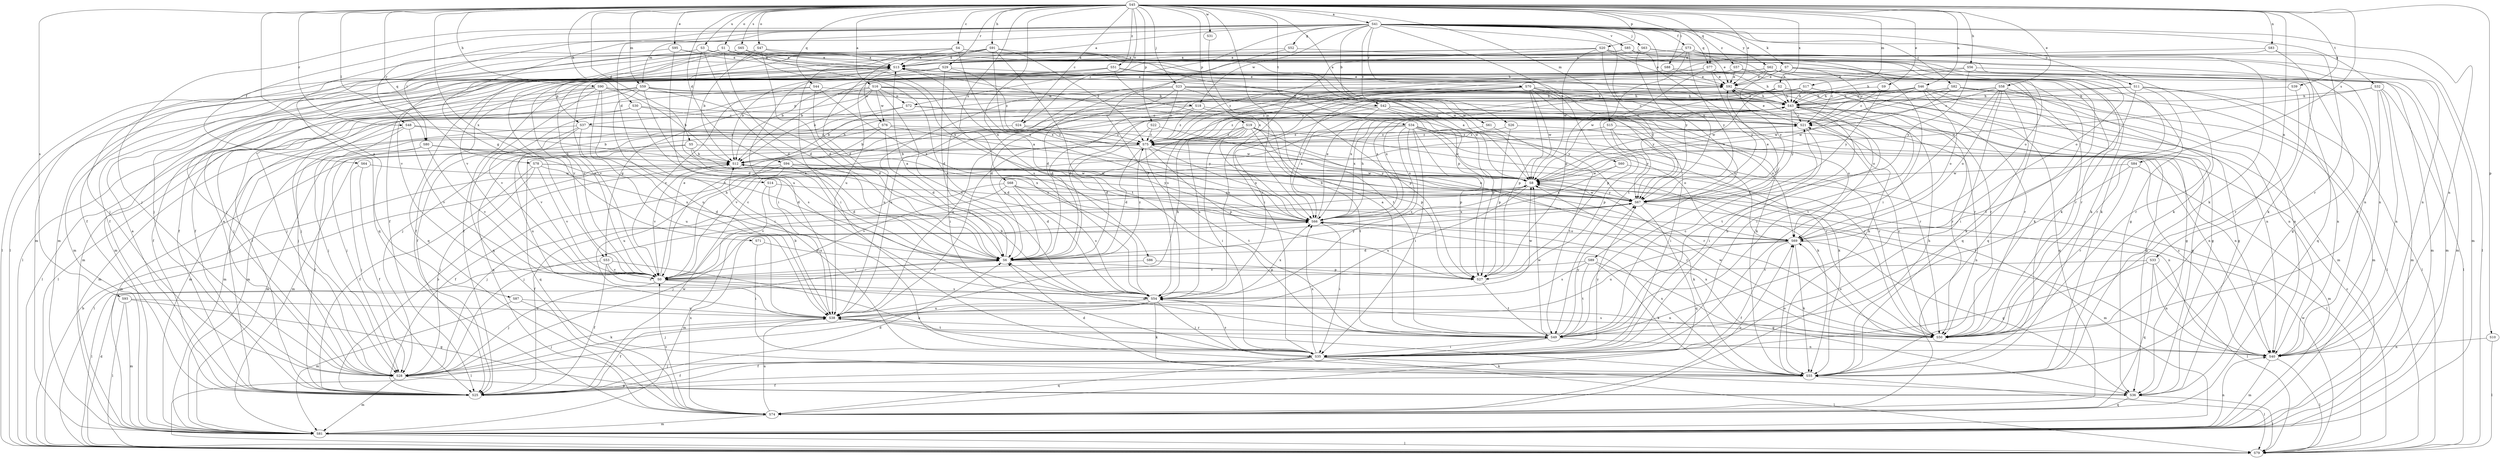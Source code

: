 strict digraph  {
S45;
S41;
S16;
S87;
S61;
S13;
S42;
S12;
S4;
S24;
S82;
S21;
S94;
S5;
S14;
S6;
S9;
S58;
S95;
S92;
S64;
S73;
S25;
S52;
S32;
S53;
S36;
S56;
S90;
S91;
S30;
S43;
S88;
S35;
S23;
S63;
S28;
S7;
S55;
S80;
S79;
S15;
S17;
S59;
S81;
S86;
S33;
S83;
S46;
S40;
S1;
S47;
S72;
S69;
S22;
S20;
S10;
S19;
S37;
S27;
S44;
S78;
S77;
S74;
S29;
S48;
S70;
S50;
S65;
S84;
S93;
S68;
S54;
S39;
S34;
S49;
S3;
S11;
S38;
S85;
S26;
S89;
S60;
S0;
S31;
S18;
S76;
S8;
S2;
S71;
S66;
S62;
S67;
S51;
S57;
S75;
S45 -> S41  [label=a];
S45 -> S16  [label=a];
S45 -> S87  [label=a];
S45 -> S61  [label=a];
S45 -> S4  [label=c];
S45 -> S24  [label=c];
S45 -> S94  [label=d];
S45 -> S5  [label=d];
S45 -> S9  [label=e];
S45 -> S58  [label=e];
S45 -> S95  [label=e];
S45 -> S92  [label=e];
S45 -> S56  [label=h];
S45 -> S90  [label=h];
S45 -> S91  [label=h];
S45 -> S30  [label=h];
S45 -> S88  [label=i];
S45 -> S23  [label=j];
S45 -> S80  [label=l];
S45 -> S15  [label=m];
S45 -> S17  [label=m];
S45 -> S59  [label=m];
S45 -> S86  [label=n];
S45 -> S33  [label=n];
S45 -> S83  [label=n];
S45 -> S46  [label=n];
S45 -> S1  [label=o];
S45 -> S47  [label=o];
S45 -> S72  [label=o];
S45 -> S22  [label=p];
S45 -> S20  [label=p];
S45 -> S10  [label=p];
S45 -> S19  [label=p];
S45 -> S44  [label=q];
S45 -> S78  [label=q];
S45 -> S77  [label=q];
S45 -> S29  [label=r];
S45 -> S48  [label=r];
S45 -> S65  [label=s];
S45 -> S84  [label=s];
S45 -> S93  [label=s];
S45 -> S68  [label=s];
S45 -> S39  [label=t];
S45 -> S34  [label=t];
S45 -> S3  [label=u];
S45 -> S31  [label=w];
S45 -> S2  [label=x];
S45 -> S71  [label=x];
S45 -> S66  [label=x];
S45 -> S51  [label=z];
S41 -> S13  [label=a];
S41 -> S42  [label=b];
S41 -> S24  [label=c];
S41 -> S82  [label=c];
S41 -> S14  [label=d];
S41 -> S64  [label=f];
S41 -> S73  [label=f];
S41 -> S52  [label=g];
S41 -> S32  [label=g];
S41 -> S53  [label=g];
S41 -> S63  [label=j];
S41 -> S28  [label=j];
S41 -> S7  [label=k];
S41 -> S55  [label=k];
S41 -> S80  [label=l];
S41 -> S59  [label=m];
S41 -> S40  [label=n];
S41 -> S77  [label=q];
S41 -> S48  [label=r];
S41 -> S70  [label=r];
S41 -> S11  [label=u];
S41 -> S85  [label=v];
S41 -> S26  [label=v];
S41 -> S89  [label=v];
S41 -> S60  [label=v];
S41 -> S18  [label=w];
S41 -> S62  [label=y];
S41 -> S67  [label=y];
S41 -> S57  [label=z];
S16 -> S42  [label=b];
S16 -> S12  [label=b];
S16 -> S21  [label=c];
S16 -> S53  [label=g];
S16 -> S72  [label=o];
S16 -> S37  [label=p];
S16 -> S54  [label=s];
S16 -> S0  [label=v];
S16 -> S18  [label=w];
S16 -> S76  [label=w];
S87 -> S55  [label=k];
S87 -> S81  [label=m];
S87 -> S38  [label=u];
S61 -> S49  [label=t];
S61 -> S75  [label=z];
S13 -> S92  [label=e];
S13 -> S25  [label=f];
S13 -> S81  [label=m];
S13 -> S37  [label=p];
S13 -> S74  [label=q];
S13 -> S50  [label=r];
S13 -> S76  [label=w];
S42 -> S21  [label=c];
S42 -> S69  [label=o];
S42 -> S27  [label=p];
S42 -> S50  [label=r];
S42 -> S38  [label=u];
S42 -> S66  [label=x];
S42 -> S75  [label=z];
S12 -> S43  [label=h];
S12 -> S0  [label=v];
S12 -> S8  [label=w];
S4 -> S13  [label=a];
S4 -> S25  [label=f];
S4 -> S36  [label=g];
S4 -> S55  [label=k];
S4 -> S79  [label=l];
S4 -> S81  [label=m];
S4 -> S8  [label=w];
S4 -> S66  [label=x];
S24 -> S81  [label=m];
S24 -> S8  [label=w];
S24 -> S75  [label=z];
S82 -> S43  [label=h];
S82 -> S79  [label=l];
S82 -> S81  [label=m];
S82 -> S40  [label=n];
S82 -> S54  [label=s];
S82 -> S8  [label=w];
S82 -> S66  [label=x];
S21 -> S92  [label=e];
S21 -> S35  [label=i];
S21 -> S75  [label=z];
S94 -> S6  [label=d];
S94 -> S25  [label=f];
S94 -> S79  [label=l];
S94 -> S40  [label=n];
S94 -> S38  [label=u];
S94 -> S8  [label=w];
S94 -> S67  [label=y];
S5 -> S12  [label=b];
S5 -> S81  [label=m];
S5 -> S50  [label=r];
S5 -> S38  [label=u];
S5 -> S66  [label=x];
S14 -> S38  [label=u];
S14 -> S0  [label=v];
S14 -> S67  [label=y];
S6 -> S13  [label=a];
S6 -> S27  [label=p];
S6 -> S0  [label=v];
S6 -> S67  [label=y];
S6 -> S75  [label=z];
S9 -> S21  [label=c];
S9 -> S43  [label=h];
S9 -> S67  [label=y];
S58 -> S21  [label=c];
S58 -> S43  [label=h];
S58 -> S35  [label=i];
S58 -> S55  [label=k];
S58 -> S69  [label=o];
S58 -> S50  [label=r];
S58 -> S49  [label=t];
S58 -> S0  [label=v];
S95 -> S13  [label=a];
S95 -> S43  [label=h];
S95 -> S35  [label=i];
S95 -> S28  [label=j];
S92 -> S43  [label=h];
S92 -> S35  [label=i];
S92 -> S50  [label=r];
S64 -> S25  [label=f];
S64 -> S28  [label=j];
S64 -> S8  [label=w];
S73 -> S13  [label=a];
S73 -> S92  [label=e];
S73 -> S79  [label=l];
S73 -> S81  [label=m];
S73 -> S27  [label=p];
S73 -> S38  [label=u];
S73 -> S67  [label=y];
S25 -> S13  [label=a];
S25 -> S12  [label=b];
S25 -> S6  [label=d];
S25 -> S8  [label=w];
S52 -> S13  [label=a];
S52 -> S55  [label=k];
S52 -> S54  [label=s];
S32 -> S43  [label=h];
S32 -> S79  [label=l];
S32 -> S81  [label=m];
S32 -> S40  [label=n];
S32 -> S50  [label=r];
S32 -> S8  [label=w];
S53 -> S25  [label=f];
S53 -> S55  [label=k];
S53 -> S79  [label=l];
S53 -> S54  [label=s];
S53 -> S0  [label=v];
S36 -> S79  [label=l];
S36 -> S74  [label=q];
S36 -> S38  [label=u];
S56 -> S92  [label=e];
S56 -> S36  [label=g];
S56 -> S43  [label=h];
S56 -> S81  [label=m];
S56 -> S67  [label=y];
S90 -> S12  [label=b];
S90 -> S25  [label=f];
S90 -> S43  [label=h];
S90 -> S35  [label=i];
S90 -> S28  [label=j];
S90 -> S55  [label=k];
S90 -> S74  [label=q];
S90 -> S38  [label=u];
S91 -> S13  [label=a];
S91 -> S6  [label=d];
S91 -> S35  [label=i];
S91 -> S28  [label=j];
S91 -> S49  [label=t];
S91 -> S8  [label=w];
S91 -> S66  [label=x];
S91 -> S75  [label=z];
S30 -> S21  [label=c];
S30 -> S28  [label=j];
S30 -> S79  [label=l];
S30 -> S69  [label=o];
S30 -> S54  [label=s];
S43 -> S21  [label=c];
S43 -> S92  [label=e];
S43 -> S36  [label=g];
S43 -> S50  [label=r];
S43 -> S49  [label=t];
S43 -> S66  [label=x];
S43 -> S67  [label=y];
S88 -> S92  [label=e];
S88 -> S74  [label=q];
S88 -> S0  [label=v];
S88 -> S75  [label=z];
S35 -> S25  [label=f];
S35 -> S43  [label=h];
S35 -> S28  [label=j];
S35 -> S55  [label=k];
S35 -> S79  [label=l];
S35 -> S74  [label=q];
S35 -> S54  [label=s];
S35 -> S66  [label=x];
S35 -> S67  [label=y];
S23 -> S6  [label=d];
S23 -> S36  [label=g];
S23 -> S43  [label=h];
S23 -> S35  [label=i];
S23 -> S27  [label=p];
S23 -> S38  [label=u];
S23 -> S8  [label=w];
S23 -> S75  [label=z];
S63 -> S13  [label=a];
S63 -> S43  [label=h];
S63 -> S55  [label=k];
S63 -> S38  [label=u];
S63 -> S67  [label=y];
S28 -> S13  [label=a];
S28 -> S36  [label=g];
S28 -> S81  [label=m];
S7 -> S12  [label=b];
S7 -> S21  [label=c];
S7 -> S92  [label=e];
S7 -> S55  [label=k];
S7 -> S81  [label=m];
S7 -> S54  [label=s];
S55 -> S6  [label=d];
S55 -> S25  [label=f];
S55 -> S43  [label=h];
S55 -> S79  [label=l];
S55 -> S69  [label=o];
S55 -> S66  [label=x];
S80 -> S12  [label=b];
S80 -> S6  [label=d];
S80 -> S25  [label=f];
S80 -> S81  [label=m];
S80 -> S0  [label=v];
S79 -> S12  [label=b];
S79 -> S21  [label=c];
S79 -> S6  [label=d];
S79 -> S8  [label=w];
S15 -> S40  [label=n];
S15 -> S27  [label=p];
S15 -> S67  [label=y];
S15 -> S75  [label=z];
S17 -> S6  [label=d];
S17 -> S36  [label=g];
S17 -> S43  [label=h];
S17 -> S40  [label=n];
S17 -> S75  [label=z];
S59 -> S6  [label=d];
S59 -> S25  [label=f];
S59 -> S43  [label=h];
S59 -> S28  [label=j];
S59 -> S55  [label=k];
S59 -> S81  [label=m];
S59 -> S54  [label=s];
S59 -> S38  [label=u];
S81 -> S79  [label=l];
S81 -> S40  [label=n];
S86 -> S27  [label=p];
S86 -> S0  [label=v];
S33 -> S35  [label=i];
S33 -> S79  [label=l];
S33 -> S40  [label=n];
S33 -> S74  [label=q];
S33 -> S0  [label=v];
S83 -> S13  [label=a];
S83 -> S55  [label=k];
S83 -> S50  [label=r];
S83 -> S75  [label=z];
S46 -> S6  [label=d];
S46 -> S36  [label=g];
S46 -> S43  [label=h];
S46 -> S40  [label=n];
S46 -> S69  [label=o];
S46 -> S74  [label=q];
S46 -> S38  [label=u];
S46 -> S8  [label=w];
S46 -> S66  [label=x];
S40 -> S79  [label=l];
S40 -> S81  [label=m];
S40 -> S75  [label=z];
S1 -> S13  [label=a];
S1 -> S6  [label=d];
S1 -> S25  [label=f];
S1 -> S79  [label=l];
S1 -> S81  [label=m];
S1 -> S40  [label=n];
S1 -> S69  [label=o];
S1 -> S54  [label=s];
S1 -> S66  [label=x];
S47 -> S13  [label=a];
S47 -> S12  [label=b];
S47 -> S6  [label=d];
S47 -> S27  [label=p];
S47 -> S0  [label=v];
S72 -> S12  [label=b];
S72 -> S21  [label=c];
S72 -> S25  [label=f];
S72 -> S36  [label=g];
S69 -> S6  [label=d];
S69 -> S25  [label=f];
S69 -> S36  [label=g];
S69 -> S55  [label=k];
S69 -> S38  [label=u];
S22 -> S6  [label=d];
S22 -> S69  [label=o];
S22 -> S75  [label=z];
S20 -> S13  [label=a];
S20 -> S92  [label=e];
S20 -> S35  [label=i];
S20 -> S28  [label=j];
S20 -> S40  [label=n];
S20 -> S69  [label=o];
S20 -> S49  [label=t];
S20 -> S8  [label=w];
S10 -> S79  [label=l];
S10 -> S40  [label=n];
S19 -> S6  [label=d];
S19 -> S35  [label=i];
S19 -> S55  [label=k];
S19 -> S81  [label=m];
S19 -> S40  [label=n];
S19 -> S27  [label=p];
S19 -> S50  [label=r];
S19 -> S54  [label=s];
S19 -> S49  [label=t];
S19 -> S75  [label=z];
S37 -> S28  [label=j];
S37 -> S81  [label=m];
S37 -> S50  [label=r];
S37 -> S38  [label=u];
S37 -> S0  [label=v];
S37 -> S75  [label=z];
S27 -> S49  [label=t];
S44 -> S6  [label=d];
S44 -> S43  [label=h];
S44 -> S28  [label=j];
S44 -> S0  [label=v];
S44 -> S66  [label=x];
S78 -> S6  [label=d];
S78 -> S25  [label=f];
S78 -> S28  [label=j];
S78 -> S40  [label=n];
S78 -> S0  [label=v];
S78 -> S8  [label=w];
S77 -> S92  [label=e];
S77 -> S25  [label=f];
S77 -> S43  [label=h];
S77 -> S0  [label=v];
S77 -> S8  [label=w];
S77 -> S67  [label=y];
S74 -> S81  [label=m];
S74 -> S69  [label=o];
S74 -> S38  [label=u];
S74 -> S0  [label=v];
S74 -> S66  [label=x];
S29 -> S6  [label=d];
S29 -> S92  [label=e];
S29 -> S81  [label=m];
S29 -> S0  [label=v];
S29 -> S75  [label=z];
S48 -> S12  [label=b];
S48 -> S28  [label=j];
S48 -> S81  [label=m];
S48 -> S0  [label=v];
S48 -> S75  [label=z];
S70 -> S25  [label=f];
S70 -> S43  [label=h];
S70 -> S69  [label=o];
S70 -> S27  [label=p];
S70 -> S50  [label=r];
S70 -> S54  [label=s];
S70 -> S8  [label=w];
S70 -> S66  [label=x];
S70 -> S67  [label=y];
S70 -> S75  [label=z];
S50 -> S21  [label=c];
S50 -> S69  [label=o];
S50 -> S54  [label=s];
S50 -> S8  [label=w];
S50 -> S66  [label=x];
S65 -> S13  [label=a];
S65 -> S54  [label=s];
S65 -> S0  [label=v];
S84 -> S81  [label=m];
S84 -> S50  [label=r];
S84 -> S49  [label=t];
S84 -> S8  [label=w];
S93 -> S36  [label=g];
S93 -> S79  [label=l];
S93 -> S81  [label=m];
S93 -> S38  [label=u];
S68 -> S6  [label=d];
S68 -> S28  [label=j];
S68 -> S50  [label=r];
S68 -> S54  [label=s];
S68 -> S0  [label=v];
S68 -> S67  [label=y];
S54 -> S12  [label=b];
S54 -> S35  [label=i];
S54 -> S28  [label=j];
S54 -> S55  [label=k];
S54 -> S79  [label=l];
S54 -> S38  [label=u];
S54 -> S8  [label=w];
S54 -> S66  [label=x];
S39 -> S43  [label=h];
S39 -> S50  [label=r];
S34 -> S35  [label=i];
S34 -> S55  [label=k];
S34 -> S69  [label=o];
S34 -> S27  [label=p];
S34 -> S50  [label=r];
S34 -> S54  [label=s];
S34 -> S0  [label=v];
S34 -> S8  [label=w];
S34 -> S66  [label=x];
S34 -> S75  [label=z];
S49 -> S13  [label=a];
S49 -> S21  [label=c];
S49 -> S6  [label=d];
S49 -> S25  [label=f];
S49 -> S35  [label=i];
S49 -> S40  [label=n];
S49 -> S8  [label=w];
S49 -> S67  [label=y];
S3 -> S13  [label=a];
S3 -> S6  [label=d];
S3 -> S55  [label=k];
S3 -> S74  [label=q];
S3 -> S54  [label=s];
S11 -> S43  [label=h];
S11 -> S28  [label=j];
S11 -> S79  [label=l];
S11 -> S40  [label=n];
S11 -> S50  [label=r];
S11 -> S49  [label=t];
S38 -> S12  [label=b];
S38 -> S25  [label=f];
S38 -> S43  [label=h];
S38 -> S28  [label=j];
S38 -> S50  [label=r];
S38 -> S49  [label=t];
S85 -> S13  [label=a];
S85 -> S25  [label=f];
S85 -> S35  [label=i];
S85 -> S40  [label=n];
S85 -> S49  [label=t];
S26 -> S35  [label=i];
S26 -> S27  [label=p];
S26 -> S75  [label=z];
S89 -> S36  [label=g];
S89 -> S55  [label=k];
S89 -> S54  [label=s];
S89 -> S49  [label=t];
S89 -> S0  [label=v];
S60 -> S79  [label=l];
S60 -> S8  [label=w];
S60 -> S66  [label=x];
S0 -> S21  [label=c];
S0 -> S92  [label=e];
S0 -> S43  [label=h];
S0 -> S28  [label=j];
S0 -> S40  [label=n];
S0 -> S54  [label=s];
S31 -> S66  [label=x];
S18 -> S21  [label=c];
S18 -> S79  [label=l];
S18 -> S69  [label=o];
S18 -> S38  [label=u];
S18 -> S67  [label=y];
S18 -> S75  [label=z];
S76 -> S12  [label=b];
S76 -> S6  [label=d];
S76 -> S74  [label=q];
S76 -> S67  [label=y];
S76 -> S75  [label=z];
S8 -> S13  [label=a];
S8 -> S25  [label=f];
S8 -> S28  [label=j];
S8 -> S55  [label=k];
S8 -> S38  [label=u];
S8 -> S67  [label=y];
S2 -> S43  [label=h];
S2 -> S81  [label=m];
S2 -> S27  [label=p];
S2 -> S50  [label=r];
S2 -> S8  [label=w];
S2 -> S66  [label=x];
S71 -> S6  [label=d];
S71 -> S35  [label=i];
S66 -> S13  [label=a];
S66 -> S92  [label=e];
S66 -> S43  [label=h];
S66 -> S35  [label=i];
S66 -> S81  [label=m];
S66 -> S69  [label=o];
S62 -> S12  [label=b];
S62 -> S6  [label=d];
S62 -> S92  [label=e];
S62 -> S81  [label=m];
S62 -> S74  [label=q];
S62 -> S50  [label=r];
S62 -> S67  [label=y];
S67 -> S12  [label=b];
S67 -> S92  [label=e];
S67 -> S28  [label=j];
S67 -> S81  [label=m];
S67 -> S74  [label=q];
S67 -> S8  [label=w];
S67 -> S66  [label=x];
S51 -> S12  [label=b];
S51 -> S92  [label=e];
S51 -> S25  [label=f];
S51 -> S79  [label=l];
S51 -> S49  [label=t];
S51 -> S67  [label=y];
S57 -> S21  [label=c];
S57 -> S92  [label=e];
S57 -> S25  [label=f];
S57 -> S74  [label=q];
S57 -> S0  [label=v];
S75 -> S12  [label=b];
S75 -> S6  [label=d];
S75 -> S81  [label=m];
S75 -> S27  [label=p];
S75 -> S74  [label=q];
S75 -> S49  [label=t];
S75 -> S66  [label=x];
S75 -> S67  [label=y];
}
